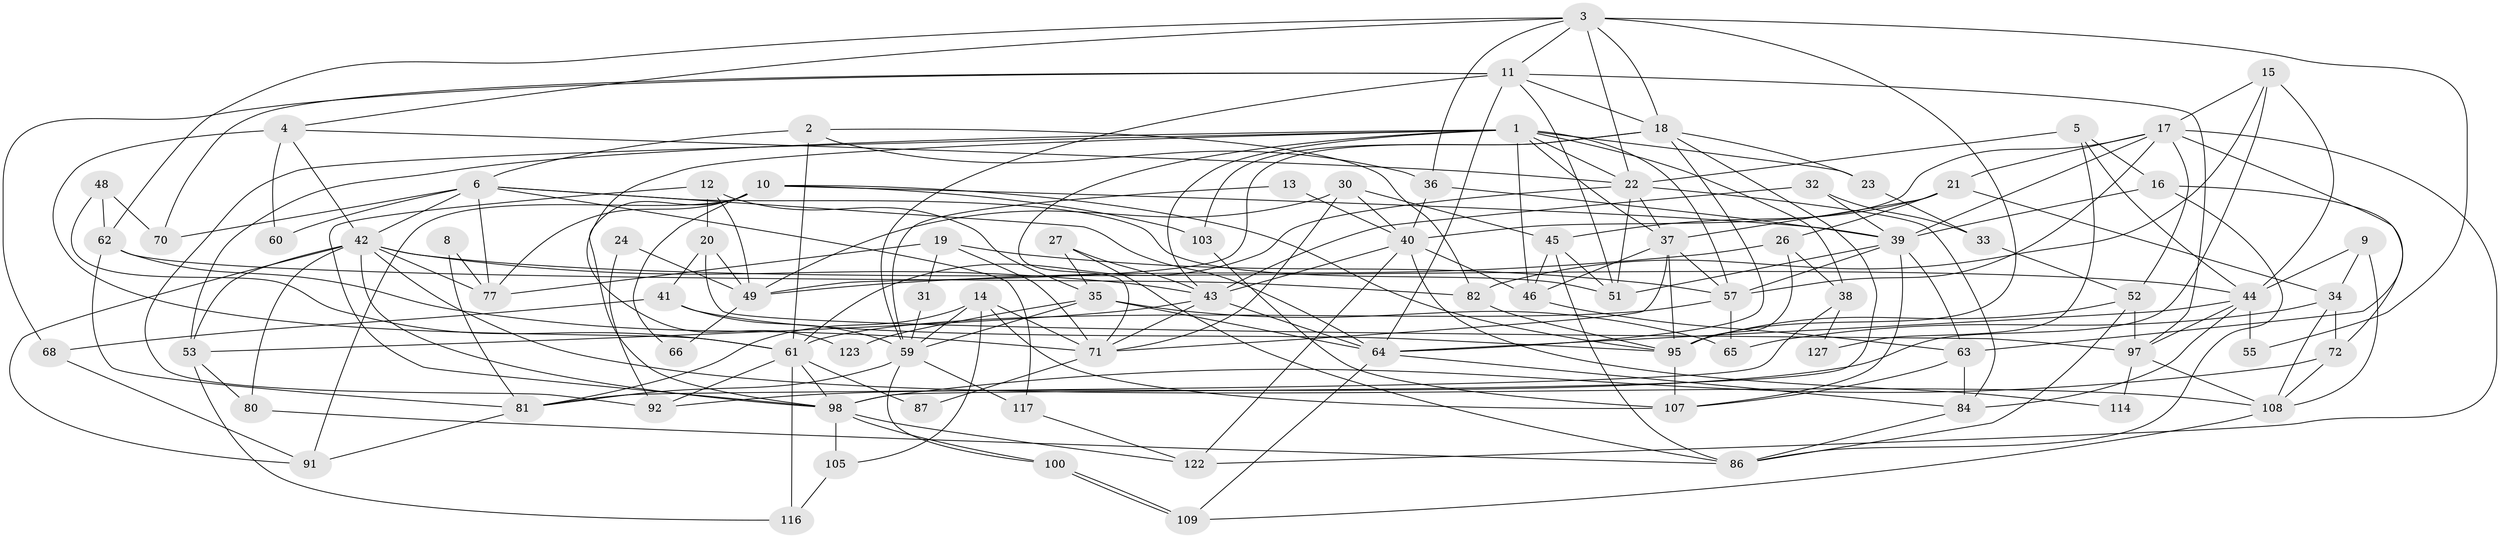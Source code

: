 // original degree distribution, {7: 0.047244094488188976, 4: 0.25196850393700787, 5: 0.1889763779527559, 3: 0.25196850393700787, 2: 0.14960629921259844, 6: 0.11023622047244094}
// Generated by graph-tools (version 1.1) at 2025/11/02/27/25 16:11:19]
// undirected, 85 vertices, 210 edges
graph export_dot {
graph [start="1"]
  node [color=gray90,style=filled];
  1 [super="+99"];
  2 [super="+96"];
  3 [super="+94"];
  4;
  5 [super="+7"];
  6 [super="+76"];
  8;
  9;
  10 [super="+56"];
  11 [super="+25"];
  12;
  13;
  14;
  15;
  16 [super="+47"];
  17 [super="+115"];
  18 [super="+75"];
  19 [super="+29"];
  20;
  21 [super="+104"];
  22 [super="+28"];
  23;
  24;
  26 [super="+83"];
  27;
  30 [super="+126"];
  31;
  32;
  33 [super="+110"];
  34;
  35 [super="+67"];
  36;
  37 [super="+54"];
  38;
  39 [super="+78"];
  40 [super="+74"];
  41 [super="+90"];
  42 [super="+125"];
  43 [super="+113"];
  44 [super="+50"];
  45;
  46;
  48;
  49 [super="+120"];
  51 [super="+58"];
  52;
  53 [super="+73"];
  55;
  57 [super="+102"];
  59 [super="+69"];
  60;
  61 [super="+79"];
  62 [super="+112"];
  63 [super="+118"];
  64 [super="+89"];
  65;
  66;
  68;
  70;
  71 [super="+124"];
  72;
  77 [super="+93"];
  80 [super="+121"];
  81 [super="+85"];
  82;
  84;
  86 [super="+88"];
  87;
  91;
  92;
  95 [super="+119"];
  97 [super="+101"];
  98 [super="+106"];
  100;
  103;
  105;
  107;
  108 [super="+111"];
  109;
  114;
  116;
  117;
  122;
  123;
  127;
  1 -- 71;
  1 -- 46;
  1 -- 92;
  1 -- 123;
  1 -- 23;
  1 -- 53;
  1 -- 38;
  1 -- 57;
  1 -- 22;
  1 -- 43;
  1 -- 37;
  2 -- 36;
  2 -- 82;
  2 -- 61;
  2 -- 6;
  3 -- 4;
  3 -- 22;
  3 -- 36;
  3 -- 55;
  3 -- 18;
  3 -- 11;
  3 -- 62;
  3 -- 95;
  4 -- 22;
  4 -- 60;
  4 -- 61;
  4 -- 42;
  5 -- 44;
  5 -- 16;
  5 -- 22;
  5 -- 127;
  6 -- 60;
  6 -- 77;
  6 -- 117;
  6 -- 70;
  6 -- 64;
  6 -- 42;
  6 -- 51;
  8 -- 81;
  8 -- 77;
  9 -- 44;
  9 -- 34;
  9 -- 108;
  10 -- 91;
  10 -- 66;
  10 -- 103;
  10 -- 39;
  10 -- 77;
  10 -- 98;
  10 -- 95;
  11 -- 68;
  11 -- 59;
  11 -- 70;
  11 -- 97;
  11 -- 18;
  11 -- 64;
  11 -- 51;
  12 -- 20;
  12 -- 98;
  12 -- 35;
  12 -- 49;
  13 -- 59;
  13 -- 40;
  14 -- 107;
  14 -- 71;
  14 -- 105;
  14 -- 59;
  14 -- 81;
  15 -- 44;
  15 -- 17;
  15 -- 82;
  15 -- 92;
  16 -- 39;
  16 -- 72;
  16 -- 86;
  17 -- 40;
  17 -- 39;
  17 -- 52;
  17 -- 57;
  17 -- 122;
  17 -- 63;
  17 -- 21;
  18 -- 23;
  18 -- 49;
  18 -- 103;
  18 -- 64;
  18 -- 98;
  19 -- 77;
  19 -- 31;
  19 -- 57;
  19 -- 71;
  20 -- 97;
  20 -- 41;
  20 -- 49;
  21 -- 34;
  21 -- 26;
  21 -- 45;
  21 -- 37;
  22 -- 37;
  22 -- 51;
  22 -- 84;
  22 -- 61;
  23 -- 33;
  24 -- 92;
  24 -- 49;
  26 -- 49;
  26 -- 38;
  26 -- 95;
  27 -- 43;
  27 -- 86;
  27 -- 35;
  30 -- 71;
  30 -- 45;
  30 -- 40;
  30 -- 49 [weight=2];
  31 -- 59;
  32 -- 43;
  32 -- 39;
  32 -- 33;
  33 -- 52;
  34 -- 72;
  34 -- 65;
  34 -- 108;
  35 -- 64;
  35 -- 65;
  35 -- 123;
  35 -- 59;
  36 -- 39;
  36 -- 40;
  37 -- 46;
  37 -- 57;
  37 -- 71;
  37 -- 95;
  38 -- 127;
  38 -- 81;
  39 -- 107;
  39 -- 57;
  39 -- 63;
  39 -- 51;
  40 -- 122;
  40 -- 114;
  40 -- 46;
  40 -- 43;
  41 -- 68;
  41 -- 59;
  41 -- 95;
  42 -- 44;
  42 -- 108;
  42 -- 80;
  42 -- 91;
  42 -- 43;
  42 -- 77;
  42 -- 98;
  42 -- 53;
  43 -- 64;
  43 -- 71;
  43 -- 53;
  44 -- 55;
  44 -- 97;
  44 -- 64;
  44 -- 84;
  45 -- 46;
  45 -- 86;
  45 -- 51;
  46 -- 63;
  48 -- 62;
  48 -- 70;
  48 -- 61;
  49 -- 66;
  52 -- 86;
  52 -- 95;
  52 -- 97;
  53 -- 80 [weight=2];
  53 -- 116;
  57 -- 65;
  57 -- 61;
  59 -- 81;
  59 -- 100;
  59 -- 117;
  61 -- 92;
  61 -- 87;
  61 -- 116;
  61 -- 98;
  62 -- 82;
  62 -- 71;
  62 -- 81;
  63 -- 107;
  63 -- 84;
  64 -- 109;
  64 -- 84;
  68 -- 91;
  71 -- 87;
  72 -- 108;
  72 -- 98;
  80 -- 86;
  81 -- 91;
  82 -- 95;
  84 -- 86;
  95 -- 107;
  97 -- 108;
  97 -- 114;
  98 -- 122;
  98 -- 105;
  98 -- 100;
  100 -- 109;
  100 -- 109;
  103 -- 107;
  105 -- 116;
  108 -- 109;
  117 -- 122;
}
